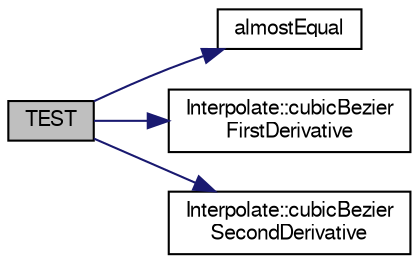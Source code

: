 digraph "TEST"
{
  edge [fontname="FreeSans",fontsize="10",labelfontname="FreeSans",labelfontsize="10"];
  node [fontname="FreeSans",fontsize="10",shape=record];
  rankdir="LR";
  Node1 [label="TEST",height=0.2,width=0.4,color="black", fillcolor="grey75", style="filled", fontcolor="black"];
  Node1 -> Node2 [color="midnightblue",fontsize="10",style="solid",fontname="FreeSans"];
  Node2 [label="almostEqual",height=0.2,width=0.4,color="black", fillcolor="white", style="filled",URL="$de/dda/_math_utilities_8h.html#aa06ec79f1e3170ea41b58ffbf35b9fb6"];
  Node1 -> Node3 [color="midnightblue",fontsize="10",style="solid",fontname="FreeSans"];
  Node3 [label="Interpolate::cubicBezier\lFirstDerivative",height=0.2,width=0.4,color="black", fillcolor="white", style="filled",URL="$d0/dff/namespace_interpolate.html#a0629d179c5d037e812e93235139ca0d0"];
  Node1 -> Node4 [color="midnightblue",fontsize="10",style="solid",fontname="FreeSans"];
  Node4 [label="Interpolate::cubicBezier\lSecondDerivative",height=0.2,width=0.4,color="black", fillcolor="white", style="filled",URL="$d0/dff/namespace_interpolate.html#adf3e75f76efd5dd3425e02ab5ebd5fcd"];
}
